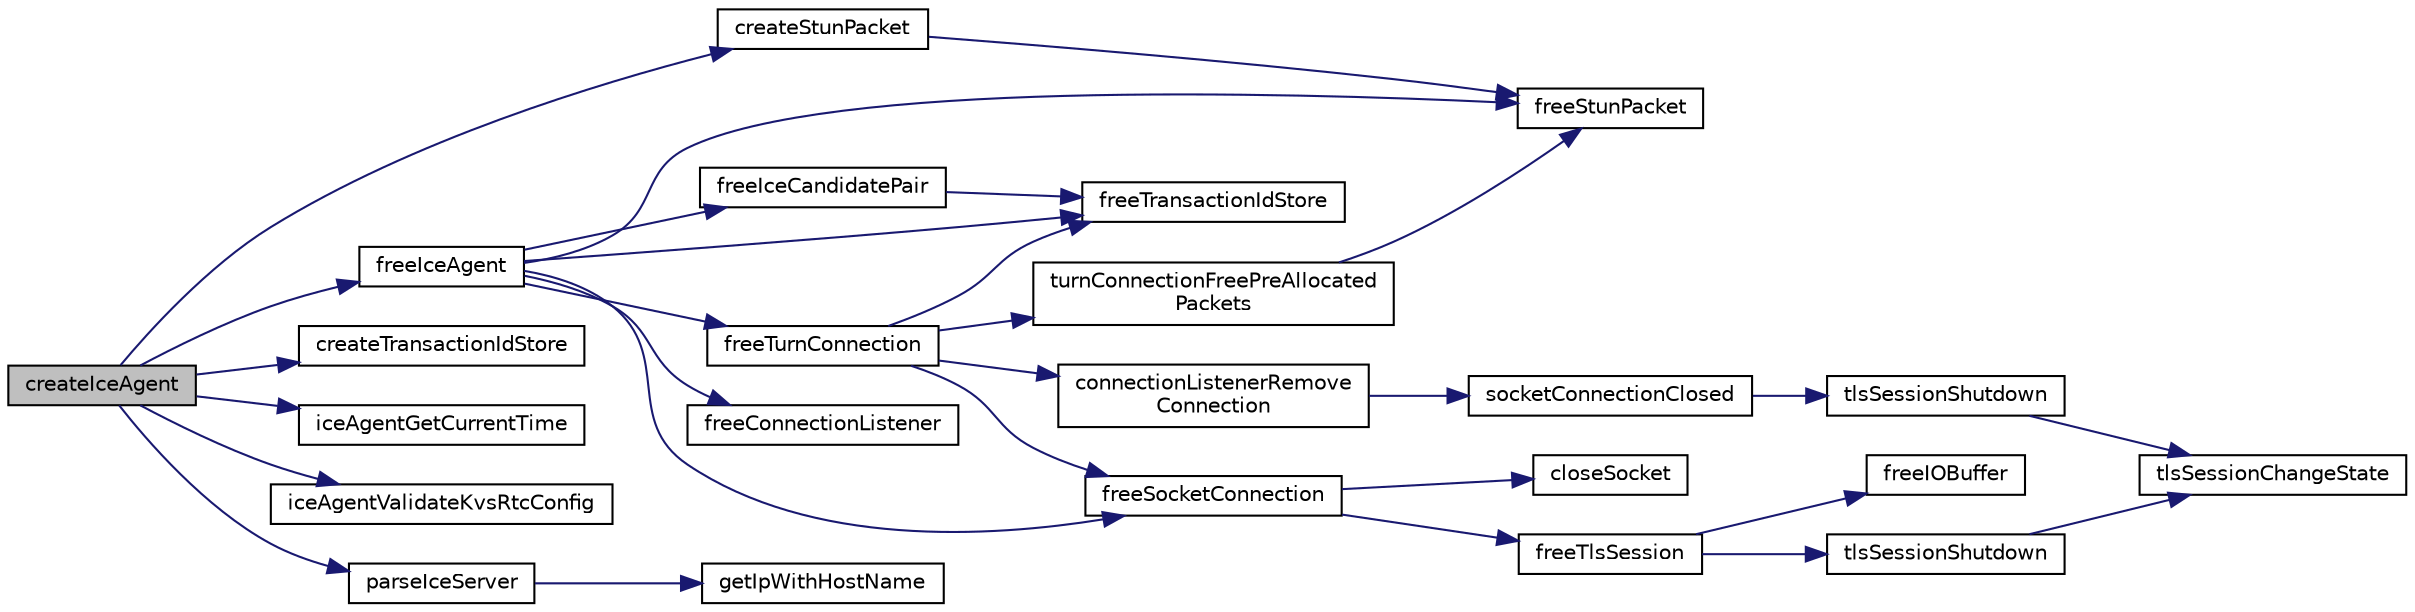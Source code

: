 digraph "createIceAgent"
{
 // LATEX_PDF_SIZE
  edge [fontname="Helvetica",fontsize="10",labelfontname="Helvetica",labelfontsize="10"];
  node [fontname="Helvetica",fontsize="10",shape=record];
  rankdir="LR";
  Node1 [label="createIceAgent",height=0.2,width=0.4,color="black", fillcolor="grey75", style="filled", fontcolor="black",tooltip=" "];
  Node1 -> Node2 [color="midnightblue",fontsize="10",style="solid",fontname="Helvetica"];
  Node2 [label="createStunPacket",height=0.2,width=0.4,color="black", fillcolor="white", style="filled",URL="$Stun_8c.html#a82bd20e19952bf247d16b639fc091a34",tooltip=" "];
  Node2 -> Node3 [color="midnightblue",fontsize="10",style="solid",fontname="Helvetica"];
  Node3 [label="freeStunPacket",height=0.2,width=0.4,color="black", fillcolor="white", style="filled",URL="$Stun_8c.html#a2ac5f96729bf2bfce45f59c72db4ff43",tooltip=" "];
  Node1 -> Node4 [color="midnightblue",fontsize="10",style="solid",fontname="Helvetica"];
  Node4 [label="createTransactionIdStore",height=0.2,width=0.4,color="black", fillcolor="white", style="filled",URL="$IceUtils_8c.html#a253397f5ac2ab54ecf549f88096ed942",tooltip=" "];
  Node1 -> Node5 [color="midnightblue",fontsize="10",style="solid",fontname="Helvetica"];
  Node5 [label="freeIceAgent",height=0.2,width=0.4,color="black", fillcolor="white", style="filled",URL="$IceAgent_8c.html#a767c2a29e3bfba0aa45872d26b41a6f4",tooltip=" "];
  Node5 -> Node6 [color="midnightblue",fontsize="10",style="solid",fontname="Helvetica"];
  Node6 [label="freeConnectionListener",height=0.2,width=0.4,color="black", fillcolor="white", style="filled",URL="$ConnectionListener_8c.html#a49f4d889996cb555ffe78ecf4584ec1a",tooltip=" "];
  Node5 -> Node7 [color="midnightblue",fontsize="10",style="solid",fontname="Helvetica"];
  Node7 [label="freeIceCandidatePair",height=0.2,width=0.4,color="black", fillcolor="white", style="filled",URL="$IceAgent_8c.html#a76f0508cf719814537ce707e3f524407",tooltip=" "];
  Node7 -> Node8 [color="midnightblue",fontsize="10",style="solid",fontname="Helvetica"];
  Node8 [label="freeTransactionIdStore",height=0.2,width=0.4,color="black", fillcolor="white", style="filled",URL="$IceUtils_8c.html#aed9b171e0c60584515c04c5dd47dd112",tooltip=" "];
  Node5 -> Node9 [color="midnightblue",fontsize="10",style="solid",fontname="Helvetica"];
  Node9 [label="freeSocketConnection",height=0.2,width=0.4,color="black", fillcolor="white", style="filled",URL="$SocketConnection_8c.html#aeea1e134b1c24f7138c4784b9b146e6b",tooltip=" "];
  Node9 -> Node10 [color="midnightblue",fontsize="10",style="solid",fontname="Helvetica"];
  Node10 [label="closeSocket",height=0.2,width=0.4,color="black", fillcolor="white", style="filled",URL="$Network_8c.html#a8c64aed52ea980830d0f9db66fc93e1b",tooltip=" "];
  Node9 -> Node11 [color="midnightblue",fontsize="10",style="solid",fontname="Helvetica"];
  Node11 [label="freeTlsSession",height=0.2,width=0.4,color="black", fillcolor="white", style="filled",URL="$Tls_8h.html#a5913d6c2f44307241d2402af463f9fec",tooltip=" "];
  Node11 -> Node12 [color="midnightblue",fontsize="10",style="solid",fontname="Helvetica"];
  Node12 [label="freeIOBuffer",height=0.2,width=0.4,color="black", fillcolor="white", style="filled",URL="$IOBuffer_8c.html#a716982d27f4e9cf43d6737555e684289",tooltip=" "];
  Node11 -> Node13 [color="midnightblue",fontsize="10",style="solid",fontname="Helvetica"];
  Node13 [label="tlsSessionShutdown",height=0.2,width=0.4,color="black", fillcolor="white", style="filled",URL="$Tls__mbedtls_8c.html#aca41778af81f4d5b5a71dcaf5e686bb9",tooltip=" "];
  Node13 -> Node14 [color="midnightblue",fontsize="10",style="solid",fontname="Helvetica"];
  Node14 [label="tlsSessionChangeState",height=0.2,width=0.4,color="black", fillcolor="white", style="filled",URL="$Tls_8c.html#a7dbb041b5b15c6784e9f57a09a08d467",tooltip=" "];
  Node5 -> Node3 [color="midnightblue",fontsize="10",style="solid",fontname="Helvetica"];
  Node5 -> Node8 [color="midnightblue",fontsize="10",style="solid",fontname="Helvetica"];
  Node5 -> Node15 [color="midnightblue",fontsize="10",style="solid",fontname="Helvetica"];
  Node15 [label="freeTurnConnection",height=0.2,width=0.4,color="black", fillcolor="white", style="filled",URL="$TurnConnection_8c.html#aae1ee157e839fde1869e664af4424c6a",tooltip=" "];
  Node15 -> Node16 [color="midnightblue",fontsize="10",style="solid",fontname="Helvetica"];
  Node16 [label="connectionListenerRemove\lConnection",height=0.2,width=0.4,color="black", fillcolor="white", style="filled",URL="$ConnectionListener_8c.html#aadef069d7cf4137e975a3d91c8a46400",tooltip=" "];
  Node16 -> Node17 [color="midnightblue",fontsize="10",style="solid",fontname="Helvetica"];
  Node17 [label="socketConnectionClosed",height=0.2,width=0.4,color="black", fillcolor="white", style="filled",URL="$SocketConnection_8c.html#ae1067d81a0037b1cb7e2275d55b554a4",tooltip=" "];
  Node17 -> Node18 [color="midnightblue",fontsize="10",style="solid",fontname="Helvetica"];
  Node18 [label="tlsSessionShutdown",height=0.2,width=0.4,color="black", fillcolor="white", style="filled",URL="$Tls_8h.html#a8958186faf233249645017a55c80e1fc",tooltip=" "];
  Node18 -> Node14 [color="midnightblue",fontsize="10",style="solid",fontname="Helvetica"];
  Node15 -> Node9 [color="midnightblue",fontsize="10",style="solid",fontname="Helvetica"];
  Node15 -> Node8 [color="midnightblue",fontsize="10",style="solid",fontname="Helvetica"];
  Node15 -> Node19 [color="midnightblue",fontsize="10",style="solid",fontname="Helvetica"];
  Node19 [label="turnConnectionFreePreAllocated\lPackets",height=0.2,width=0.4,color="black", fillcolor="white", style="filled",URL="$TurnConnection_8c.html#aad130b1edfa1b039733e0595c43ffd39",tooltip=" "];
  Node19 -> Node3 [color="midnightblue",fontsize="10",style="solid",fontname="Helvetica"];
  Node1 -> Node20 [color="midnightblue",fontsize="10",style="solid",fontname="Helvetica"];
  Node20 [label="iceAgentGetCurrentTime",height=0.2,width=0.4,color="black", fillcolor="white", style="filled",URL="$IceAgent_8c.html#a1cfd588b7d18304d6feb6e32417a508f",tooltip=" "];
  Node1 -> Node21 [color="midnightblue",fontsize="10",style="solid",fontname="Helvetica"];
  Node21 [label="iceAgentValidateKvsRtcConfig",height=0.2,width=0.4,color="black", fillcolor="white", style="filled",URL="$IceAgent_8c.html#a6bcfd3644a9038357b400059ed0d3a97",tooltip=" "];
  Node1 -> Node22 [color="midnightblue",fontsize="10",style="solid",fontname="Helvetica"];
  Node22 [label="parseIceServer",height=0.2,width=0.4,color="black", fillcolor="white", style="filled",URL="$IceUtils_8c.html#a833304d5c66c3dfef87036727631628f",tooltip=" "];
  Node22 -> Node23 [color="midnightblue",fontsize="10",style="solid",fontname="Helvetica"];
  Node23 [label="getIpWithHostName",height=0.2,width=0.4,color="black", fillcolor="white", style="filled",URL="$Network_8c.html#a4031af9c6558dc586d54ab01752530a0",tooltip=" "];
}
